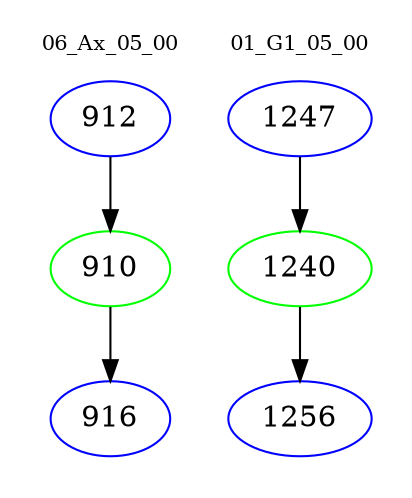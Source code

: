 digraph{
subgraph cluster_0 {
color = white
label = "06_Ax_05_00";
fontsize=10;
T0_912 [label="912", color="blue"]
T0_912 -> T0_910 [color="black"]
T0_910 [label="910", color="green"]
T0_910 -> T0_916 [color="black"]
T0_916 [label="916", color="blue"]
}
subgraph cluster_1 {
color = white
label = "01_G1_05_00";
fontsize=10;
T1_1247 [label="1247", color="blue"]
T1_1247 -> T1_1240 [color="black"]
T1_1240 [label="1240", color="green"]
T1_1240 -> T1_1256 [color="black"]
T1_1256 [label="1256", color="blue"]
}
}
